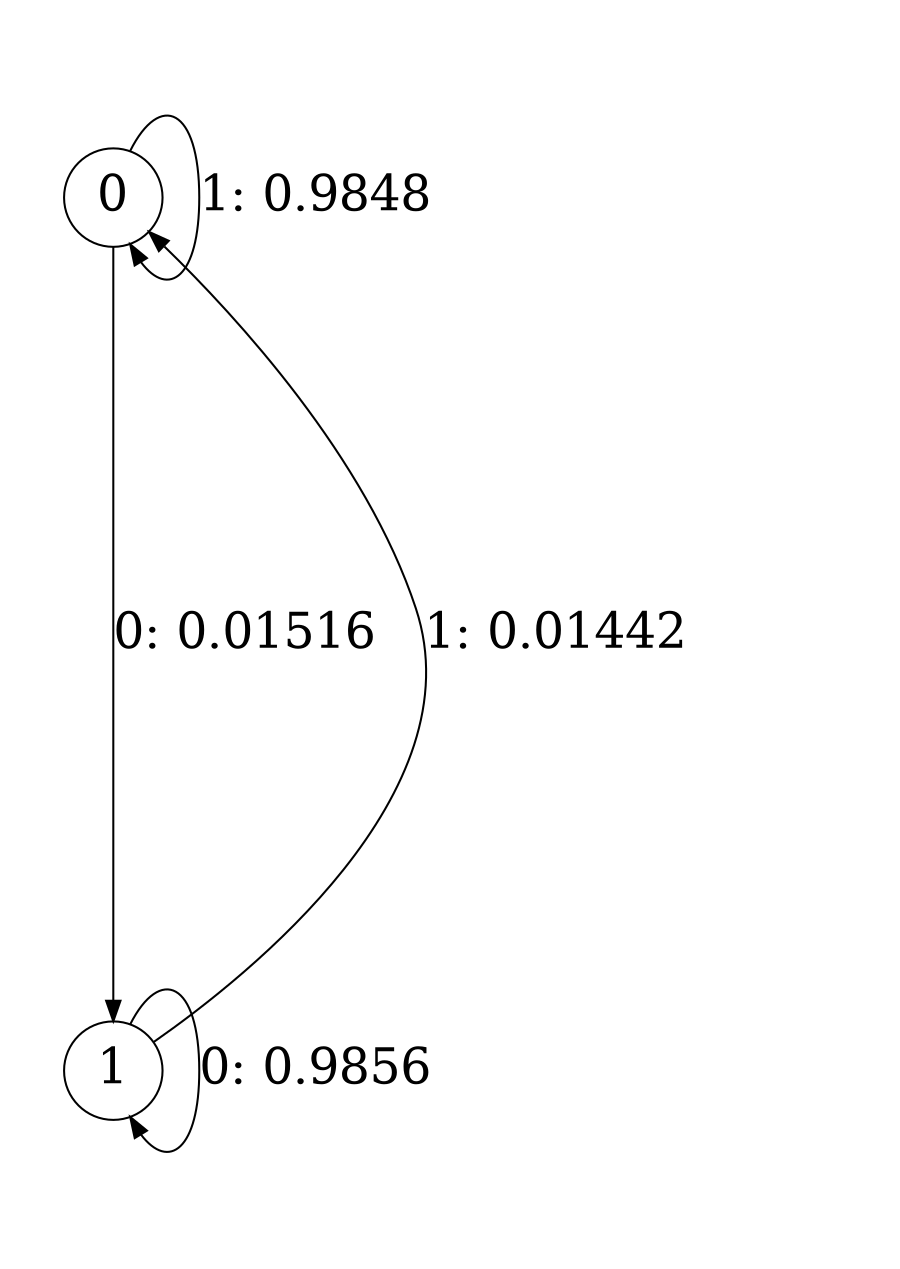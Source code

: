 digraph "ch4_face_source_L4" {
size = "6,8.5";
ratio = "fill";
node [shape = circle];
node [fontsize = 24];
edge [fontsize = 24];
0 -> 1 [label = "0: 0.01516  "];
0 -> 0 [label = "1: 0.9848   "];
1 -> 1 [label = "0: 0.9856   "];
1 -> 0 [label = "1: 0.01442  "];
}